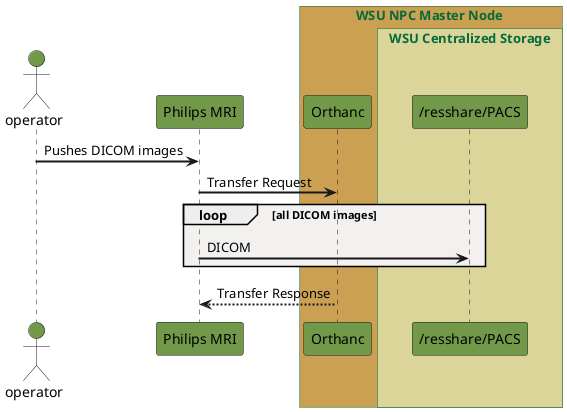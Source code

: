 
@startuml
!pragma teoz true
skinparam sequence {
LifeLineBorderThickness 3
ArrowThickness 2
BoxBackgroundColor #DCD59A
BoxBorderColor #046A38
BoxFontColor #046A38
'GroupBackgroundColor #F2F1F0
GroupBodyBackgroundColor #F2F1F0
'GroupBorderThickness 2
'GroupBorderColor #046A38
'GroupFontColor #046A38
}

actor operator #719949

participant "Philips MRI" as mri #719949
operator->mri : Pushes DICOM images
box WSU NPC Master Node #CBA052
participant Orthanc #719949
mri->Orthanc : Transfer Request
box WSU Centralized Storage  
participant "/resshare/PACS" as share #719949
loop all DICOM images
    mri->share : DICOM
end
Orthanc-->mri : Transfer Response
endbox

endbox





@enduml